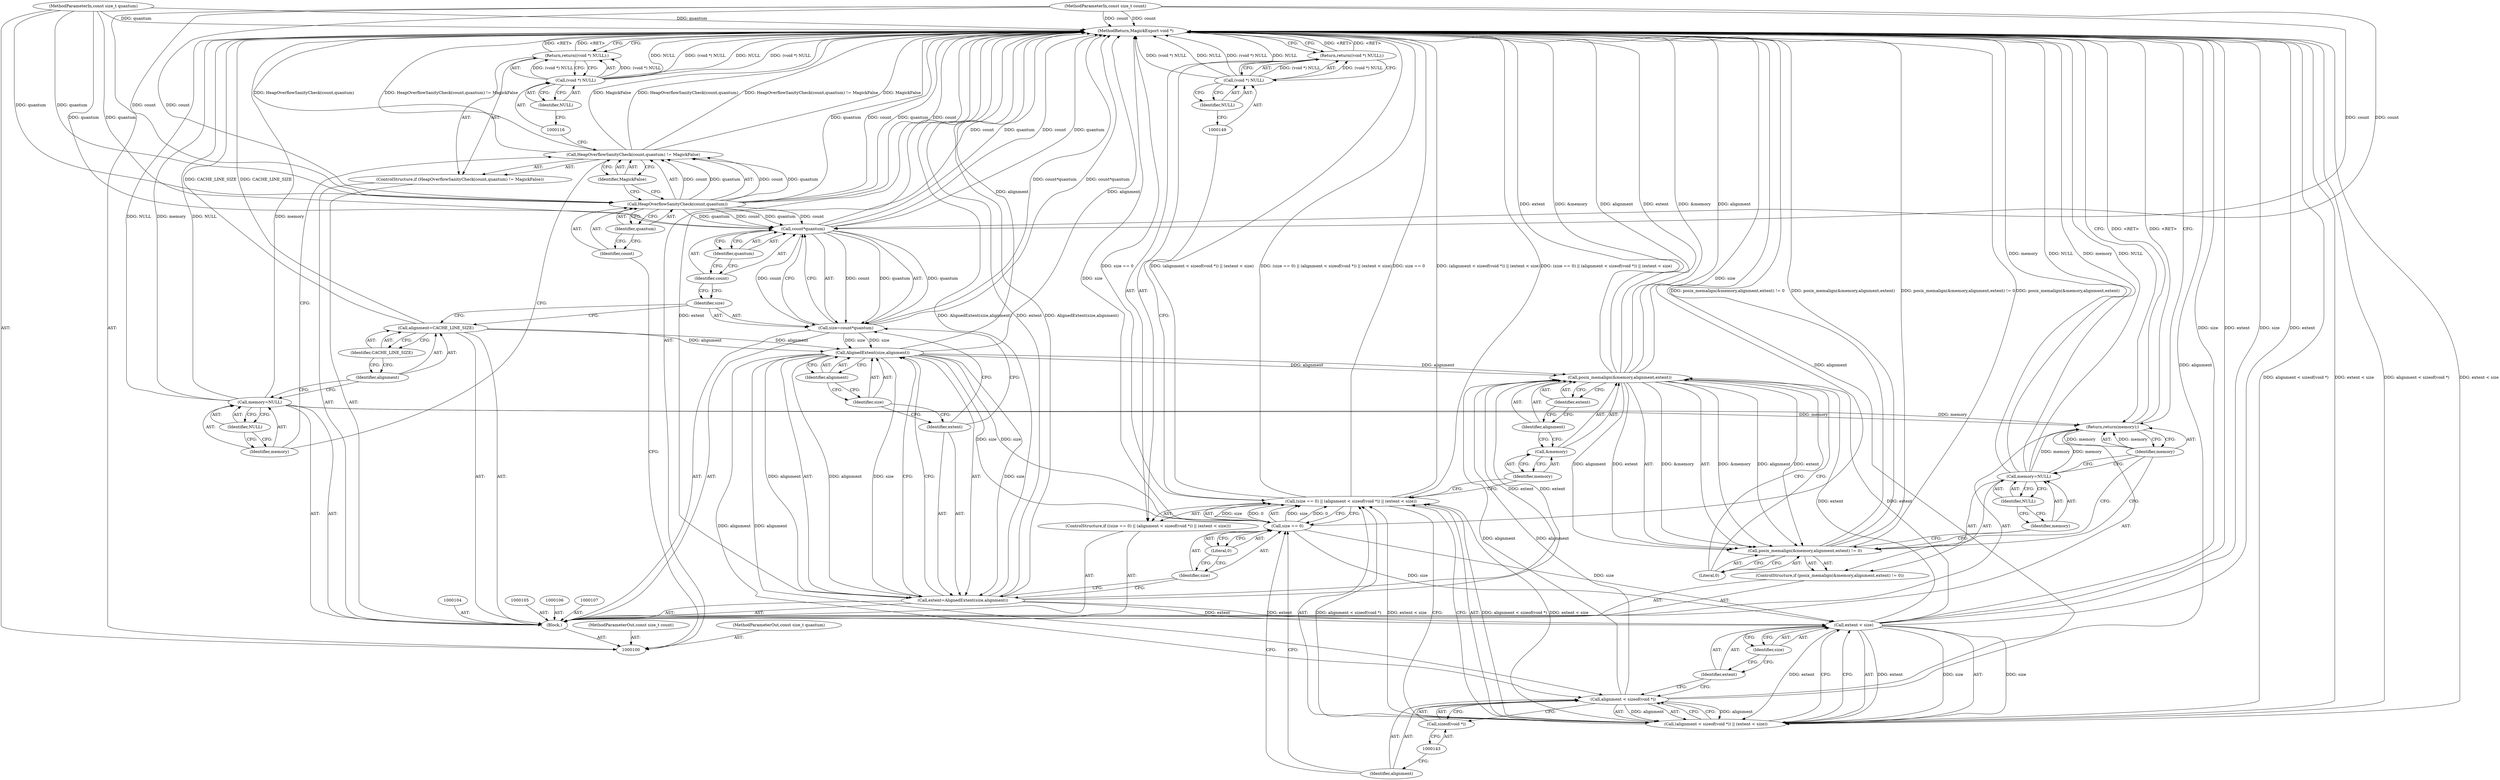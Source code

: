 digraph "0_ImageMagick_0474237508f39c4f783208123431815f1ededb76_3" {
"1000164" [label="(MethodReturn,MagickExport void *)"];
"1000101" [label="(MethodParameterIn,const size_t count)"];
"1000232" [label="(MethodParameterOut,const size_t count)"];
"1000102" [label="(MethodParameterIn,const size_t quantum)"];
"1000233" [label="(MethodParameterOut,const size_t quantum)"];
"1000108" [label="(ControlStructure,if (HeapOverflowSanityCheck(count,quantum) != MagickFalse))"];
"1000111" [label="(Identifier,count)"];
"1000112" [label="(Identifier,quantum)"];
"1000113" [label="(Identifier,MagickFalse)"];
"1000109" [label="(Call,HeapOverflowSanityCheck(count,quantum) != MagickFalse)"];
"1000110" [label="(Call,HeapOverflowSanityCheck(count,quantum))"];
"1000115" [label="(Call,(void *) NULL)"];
"1000117" [label="(Identifier,NULL)"];
"1000114" [label="(Return,return((void *) NULL);)"];
"1000120" [label="(Identifier,NULL)"];
"1000118" [label="(Call,memory=NULL)"];
"1000119" [label="(Identifier,memory)"];
"1000123" [label="(Identifier,CACHE_LINE_SIZE)"];
"1000121" [label="(Call,alignment=CACHE_LINE_SIZE)"];
"1000122" [label="(Identifier,alignment)"];
"1000128" [label="(Identifier,quantum)"];
"1000124" [label="(Call,size=count*quantum)"];
"1000125" [label="(Identifier,size)"];
"1000126" [label="(Call,count*quantum)"];
"1000127" [label="(Identifier,count)"];
"1000129" [label="(Call,extent=AlignedExtent(size,alignment))"];
"1000130" [label="(Identifier,extent)"];
"1000132" [label="(Identifier,size)"];
"1000133" [label="(Identifier,alignment)"];
"1000131" [label="(Call,AlignedExtent(size,alignment))"];
"1000103" [label="(Block,)"];
"1000138" [label="(Literal,0)"];
"1000134" [label="(ControlStructure,if ((size == 0) || (alignment < sizeof(void *)) || (extent < size)))"];
"1000139" [label="(Call,(alignment < sizeof(void *)) || (extent < size))"];
"1000140" [label="(Call,alignment < sizeof(void *))"];
"1000141" [label="(Identifier,alignment)"];
"1000142" [label="(Call,sizeof(void *))"];
"1000144" [label="(Call,extent < size)"];
"1000145" [label="(Identifier,extent)"];
"1000135" [label="(Call,(size == 0) || (alignment < sizeof(void *)) || (extent < size))"];
"1000146" [label="(Identifier,size)"];
"1000136" [label="(Call,size == 0)"];
"1000137" [label="(Identifier,size)"];
"1000148" [label="(Call,(void *) NULL)"];
"1000150" [label="(Identifier,NULL)"];
"1000147" [label="(Return,return((void *) NULL);)"];
"1000151" [label="(ControlStructure,if (posix_memalign(&memory,alignment,extent) != 0))"];
"1000154" [label="(Call,&memory)"];
"1000155" [label="(Identifier,memory)"];
"1000156" [label="(Identifier,alignment)"];
"1000157" [label="(Identifier,extent)"];
"1000158" [label="(Literal,0)"];
"1000152" [label="(Call,posix_memalign(&memory,alignment,extent) != 0)"];
"1000153" [label="(Call,posix_memalign(&memory,alignment,extent))"];
"1000161" [label="(Identifier,NULL)"];
"1000159" [label="(Call,memory=NULL)"];
"1000160" [label="(Identifier,memory)"];
"1000162" [label="(Return,return(memory);)"];
"1000163" [label="(Identifier,memory)"];
"1000164" -> "1000100"  [label="AST: "];
"1000164" -> "1000114"  [label="CFG: "];
"1000164" -> "1000147"  [label="CFG: "];
"1000164" -> "1000162"  [label="CFG: "];
"1000147" -> "1000164"  [label="DDG: <RET>"];
"1000162" -> "1000164"  [label="DDG: <RET>"];
"1000153" -> "1000164"  [label="DDG: extent"];
"1000153" -> "1000164"  [label="DDG: &memory"];
"1000153" -> "1000164"  [label="DDG: alignment"];
"1000159" -> "1000164"  [label="DDG: memory"];
"1000159" -> "1000164"  [label="DDG: NULL"];
"1000148" -> "1000164"  [label="DDG: (void *) NULL"];
"1000148" -> "1000164"  [label="DDG: NULL"];
"1000118" -> "1000164"  [label="DDG: memory"];
"1000118" -> "1000164"  [label="DDG: NULL"];
"1000144" -> "1000164"  [label="DDG: size"];
"1000144" -> "1000164"  [label="DDG: extent"];
"1000115" -> "1000164"  [label="DDG: NULL"];
"1000115" -> "1000164"  [label="DDG: (void *) NULL"];
"1000129" -> "1000164"  [label="DDG: extent"];
"1000129" -> "1000164"  [label="DDG: AlignedExtent(size,alignment)"];
"1000124" -> "1000164"  [label="DDG: count*quantum"];
"1000121" -> "1000164"  [label="DDG: CACHE_LINE_SIZE"];
"1000140" -> "1000164"  [label="DDG: alignment"];
"1000135" -> "1000164"  [label="DDG: (alignment < sizeof(void *)) || (extent < size)"];
"1000135" -> "1000164"  [label="DDG: (size == 0) || (alignment < sizeof(void *)) || (extent < size)"];
"1000135" -> "1000164"  [label="DDG: size == 0"];
"1000139" -> "1000164"  [label="DDG: alignment < sizeof(void *)"];
"1000139" -> "1000164"  [label="DDG: extent < size"];
"1000152" -> "1000164"  [label="DDG: posix_memalign(&memory,alignment,extent) != 0"];
"1000152" -> "1000164"  [label="DDG: posix_memalign(&memory,alignment,extent)"];
"1000126" -> "1000164"  [label="DDG: count"];
"1000126" -> "1000164"  [label="DDG: quantum"];
"1000131" -> "1000164"  [label="DDG: alignment"];
"1000102" -> "1000164"  [label="DDG: quantum"];
"1000110" -> "1000164"  [label="DDG: quantum"];
"1000110" -> "1000164"  [label="DDG: count"];
"1000109" -> "1000164"  [label="DDG: MagickFalse"];
"1000109" -> "1000164"  [label="DDG: HeapOverflowSanityCheck(count,quantum)"];
"1000109" -> "1000164"  [label="DDG: HeapOverflowSanityCheck(count,quantum) != MagickFalse"];
"1000101" -> "1000164"  [label="DDG: count"];
"1000136" -> "1000164"  [label="DDG: size"];
"1000114" -> "1000164"  [label="DDG: <RET>"];
"1000101" -> "1000100"  [label="AST: "];
"1000101" -> "1000164"  [label="DDG: count"];
"1000101" -> "1000110"  [label="DDG: count"];
"1000101" -> "1000126"  [label="DDG: count"];
"1000232" -> "1000100"  [label="AST: "];
"1000102" -> "1000100"  [label="AST: "];
"1000102" -> "1000164"  [label="DDG: quantum"];
"1000102" -> "1000110"  [label="DDG: quantum"];
"1000102" -> "1000126"  [label="DDG: quantum"];
"1000233" -> "1000100"  [label="AST: "];
"1000108" -> "1000103"  [label="AST: "];
"1000109" -> "1000108"  [label="AST: "];
"1000114" -> "1000108"  [label="AST: "];
"1000111" -> "1000110"  [label="AST: "];
"1000111" -> "1000100"  [label="CFG: "];
"1000112" -> "1000111"  [label="CFG: "];
"1000112" -> "1000110"  [label="AST: "];
"1000112" -> "1000111"  [label="CFG: "];
"1000110" -> "1000112"  [label="CFG: "];
"1000113" -> "1000109"  [label="AST: "];
"1000113" -> "1000110"  [label="CFG: "];
"1000109" -> "1000113"  [label="CFG: "];
"1000109" -> "1000108"  [label="AST: "];
"1000109" -> "1000113"  [label="CFG: "];
"1000110" -> "1000109"  [label="AST: "];
"1000113" -> "1000109"  [label="AST: "];
"1000116" -> "1000109"  [label="CFG: "];
"1000119" -> "1000109"  [label="CFG: "];
"1000109" -> "1000164"  [label="DDG: MagickFalse"];
"1000109" -> "1000164"  [label="DDG: HeapOverflowSanityCheck(count,quantum)"];
"1000109" -> "1000164"  [label="DDG: HeapOverflowSanityCheck(count,quantum) != MagickFalse"];
"1000110" -> "1000109"  [label="DDG: count"];
"1000110" -> "1000109"  [label="DDG: quantum"];
"1000110" -> "1000109"  [label="AST: "];
"1000110" -> "1000112"  [label="CFG: "];
"1000111" -> "1000110"  [label="AST: "];
"1000112" -> "1000110"  [label="AST: "];
"1000113" -> "1000110"  [label="CFG: "];
"1000110" -> "1000164"  [label="DDG: quantum"];
"1000110" -> "1000164"  [label="DDG: count"];
"1000110" -> "1000109"  [label="DDG: count"];
"1000110" -> "1000109"  [label="DDG: quantum"];
"1000101" -> "1000110"  [label="DDG: count"];
"1000102" -> "1000110"  [label="DDG: quantum"];
"1000110" -> "1000126"  [label="DDG: count"];
"1000110" -> "1000126"  [label="DDG: quantum"];
"1000115" -> "1000114"  [label="AST: "];
"1000115" -> "1000117"  [label="CFG: "];
"1000116" -> "1000115"  [label="AST: "];
"1000117" -> "1000115"  [label="AST: "];
"1000114" -> "1000115"  [label="CFG: "];
"1000115" -> "1000164"  [label="DDG: NULL"];
"1000115" -> "1000164"  [label="DDG: (void *) NULL"];
"1000115" -> "1000114"  [label="DDG: (void *) NULL"];
"1000117" -> "1000115"  [label="AST: "];
"1000117" -> "1000116"  [label="CFG: "];
"1000115" -> "1000117"  [label="CFG: "];
"1000114" -> "1000108"  [label="AST: "];
"1000114" -> "1000115"  [label="CFG: "];
"1000115" -> "1000114"  [label="AST: "];
"1000164" -> "1000114"  [label="CFG: "];
"1000114" -> "1000164"  [label="DDG: <RET>"];
"1000115" -> "1000114"  [label="DDG: (void *) NULL"];
"1000120" -> "1000118"  [label="AST: "];
"1000120" -> "1000119"  [label="CFG: "];
"1000118" -> "1000120"  [label="CFG: "];
"1000118" -> "1000103"  [label="AST: "];
"1000118" -> "1000120"  [label="CFG: "];
"1000119" -> "1000118"  [label="AST: "];
"1000120" -> "1000118"  [label="AST: "];
"1000122" -> "1000118"  [label="CFG: "];
"1000118" -> "1000164"  [label="DDG: memory"];
"1000118" -> "1000164"  [label="DDG: NULL"];
"1000118" -> "1000162"  [label="DDG: memory"];
"1000119" -> "1000118"  [label="AST: "];
"1000119" -> "1000109"  [label="CFG: "];
"1000120" -> "1000119"  [label="CFG: "];
"1000123" -> "1000121"  [label="AST: "];
"1000123" -> "1000122"  [label="CFG: "];
"1000121" -> "1000123"  [label="CFG: "];
"1000121" -> "1000103"  [label="AST: "];
"1000121" -> "1000123"  [label="CFG: "];
"1000122" -> "1000121"  [label="AST: "];
"1000123" -> "1000121"  [label="AST: "];
"1000125" -> "1000121"  [label="CFG: "];
"1000121" -> "1000164"  [label="DDG: CACHE_LINE_SIZE"];
"1000121" -> "1000131"  [label="DDG: alignment"];
"1000122" -> "1000121"  [label="AST: "];
"1000122" -> "1000118"  [label="CFG: "];
"1000123" -> "1000122"  [label="CFG: "];
"1000128" -> "1000126"  [label="AST: "];
"1000128" -> "1000127"  [label="CFG: "];
"1000126" -> "1000128"  [label="CFG: "];
"1000124" -> "1000103"  [label="AST: "];
"1000124" -> "1000126"  [label="CFG: "];
"1000125" -> "1000124"  [label="AST: "];
"1000126" -> "1000124"  [label="AST: "];
"1000130" -> "1000124"  [label="CFG: "];
"1000124" -> "1000164"  [label="DDG: count*quantum"];
"1000126" -> "1000124"  [label="DDG: count"];
"1000126" -> "1000124"  [label="DDG: quantum"];
"1000124" -> "1000131"  [label="DDG: size"];
"1000125" -> "1000124"  [label="AST: "];
"1000125" -> "1000121"  [label="CFG: "];
"1000127" -> "1000125"  [label="CFG: "];
"1000126" -> "1000124"  [label="AST: "];
"1000126" -> "1000128"  [label="CFG: "];
"1000127" -> "1000126"  [label="AST: "];
"1000128" -> "1000126"  [label="AST: "];
"1000124" -> "1000126"  [label="CFG: "];
"1000126" -> "1000164"  [label="DDG: count"];
"1000126" -> "1000164"  [label="DDG: quantum"];
"1000126" -> "1000124"  [label="DDG: count"];
"1000126" -> "1000124"  [label="DDG: quantum"];
"1000110" -> "1000126"  [label="DDG: count"];
"1000110" -> "1000126"  [label="DDG: quantum"];
"1000101" -> "1000126"  [label="DDG: count"];
"1000102" -> "1000126"  [label="DDG: quantum"];
"1000127" -> "1000126"  [label="AST: "];
"1000127" -> "1000125"  [label="CFG: "];
"1000128" -> "1000127"  [label="CFG: "];
"1000129" -> "1000103"  [label="AST: "];
"1000129" -> "1000131"  [label="CFG: "];
"1000130" -> "1000129"  [label="AST: "];
"1000131" -> "1000129"  [label="AST: "];
"1000137" -> "1000129"  [label="CFG: "];
"1000129" -> "1000164"  [label="DDG: extent"];
"1000129" -> "1000164"  [label="DDG: AlignedExtent(size,alignment)"];
"1000131" -> "1000129"  [label="DDG: size"];
"1000131" -> "1000129"  [label="DDG: alignment"];
"1000129" -> "1000144"  [label="DDG: extent"];
"1000129" -> "1000153"  [label="DDG: extent"];
"1000130" -> "1000129"  [label="AST: "];
"1000130" -> "1000124"  [label="CFG: "];
"1000132" -> "1000130"  [label="CFG: "];
"1000132" -> "1000131"  [label="AST: "];
"1000132" -> "1000130"  [label="CFG: "];
"1000133" -> "1000132"  [label="CFG: "];
"1000133" -> "1000131"  [label="AST: "];
"1000133" -> "1000132"  [label="CFG: "];
"1000131" -> "1000133"  [label="CFG: "];
"1000131" -> "1000129"  [label="AST: "];
"1000131" -> "1000133"  [label="CFG: "];
"1000132" -> "1000131"  [label="AST: "];
"1000133" -> "1000131"  [label="AST: "];
"1000129" -> "1000131"  [label="CFG: "];
"1000131" -> "1000164"  [label="DDG: alignment"];
"1000131" -> "1000129"  [label="DDG: size"];
"1000131" -> "1000129"  [label="DDG: alignment"];
"1000124" -> "1000131"  [label="DDG: size"];
"1000121" -> "1000131"  [label="DDG: alignment"];
"1000131" -> "1000136"  [label="DDG: size"];
"1000131" -> "1000140"  [label="DDG: alignment"];
"1000131" -> "1000153"  [label="DDG: alignment"];
"1000103" -> "1000100"  [label="AST: "];
"1000104" -> "1000103"  [label="AST: "];
"1000105" -> "1000103"  [label="AST: "];
"1000106" -> "1000103"  [label="AST: "];
"1000107" -> "1000103"  [label="AST: "];
"1000108" -> "1000103"  [label="AST: "];
"1000118" -> "1000103"  [label="AST: "];
"1000121" -> "1000103"  [label="AST: "];
"1000124" -> "1000103"  [label="AST: "];
"1000129" -> "1000103"  [label="AST: "];
"1000134" -> "1000103"  [label="AST: "];
"1000151" -> "1000103"  [label="AST: "];
"1000162" -> "1000103"  [label="AST: "];
"1000138" -> "1000136"  [label="AST: "];
"1000138" -> "1000137"  [label="CFG: "];
"1000136" -> "1000138"  [label="CFG: "];
"1000134" -> "1000103"  [label="AST: "];
"1000135" -> "1000134"  [label="AST: "];
"1000147" -> "1000134"  [label="AST: "];
"1000139" -> "1000135"  [label="AST: "];
"1000139" -> "1000140"  [label="CFG: "];
"1000139" -> "1000144"  [label="CFG: "];
"1000140" -> "1000139"  [label="AST: "];
"1000144" -> "1000139"  [label="AST: "];
"1000135" -> "1000139"  [label="CFG: "];
"1000139" -> "1000164"  [label="DDG: alignment < sizeof(void *)"];
"1000139" -> "1000164"  [label="DDG: extent < size"];
"1000139" -> "1000135"  [label="DDG: alignment < sizeof(void *)"];
"1000139" -> "1000135"  [label="DDG: extent < size"];
"1000140" -> "1000139"  [label="DDG: alignment"];
"1000144" -> "1000139"  [label="DDG: extent"];
"1000144" -> "1000139"  [label="DDG: size"];
"1000140" -> "1000139"  [label="AST: "];
"1000140" -> "1000142"  [label="CFG: "];
"1000141" -> "1000140"  [label="AST: "];
"1000142" -> "1000140"  [label="AST: "];
"1000145" -> "1000140"  [label="CFG: "];
"1000139" -> "1000140"  [label="CFG: "];
"1000140" -> "1000164"  [label="DDG: alignment"];
"1000140" -> "1000139"  [label="DDG: alignment"];
"1000131" -> "1000140"  [label="DDG: alignment"];
"1000140" -> "1000153"  [label="DDG: alignment"];
"1000141" -> "1000140"  [label="AST: "];
"1000141" -> "1000136"  [label="CFG: "];
"1000143" -> "1000141"  [label="CFG: "];
"1000142" -> "1000140"  [label="AST: "];
"1000142" -> "1000143"  [label="CFG: "];
"1000143" -> "1000142"  [label="AST: "];
"1000140" -> "1000142"  [label="CFG: "];
"1000144" -> "1000139"  [label="AST: "];
"1000144" -> "1000146"  [label="CFG: "];
"1000145" -> "1000144"  [label="AST: "];
"1000146" -> "1000144"  [label="AST: "];
"1000139" -> "1000144"  [label="CFG: "];
"1000144" -> "1000164"  [label="DDG: size"];
"1000144" -> "1000164"  [label="DDG: extent"];
"1000144" -> "1000139"  [label="DDG: extent"];
"1000144" -> "1000139"  [label="DDG: size"];
"1000129" -> "1000144"  [label="DDG: extent"];
"1000136" -> "1000144"  [label="DDG: size"];
"1000144" -> "1000153"  [label="DDG: extent"];
"1000145" -> "1000144"  [label="AST: "];
"1000145" -> "1000140"  [label="CFG: "];
"1000146" -> "1000145"  [label="CFG: "];
"1000135" -> "1000134"  [label="AST: "];
"1000135" -> "1000136"  [label="CFG: "];
"1000135" -> "1000139"  [label="CFG: "];
"1000136" -> "1000135"  [label="AST: "];
"1000139" -> "1000135"  [label="AST: "];
"1000149" -> "1000135"  [label="CFG: "];
"1000155" -> "1000135"  [label="CFG: "];
"1000135" -> "1000164"  [label="DDG: (alignment < sizeof(void *)) || (extent < size)"];
"1000135" -> "1000164"  [label="DDG: (size == 0) || (alignment < sizeof(void *)) || (extent < size)"];
"1000135" -> "1000164"  [label="DDG: size == 0"];
"1000136" -> "1000135"  [label="DDG: size"];
"1000136" -> "1000135"  [label="DDG: 0"];
"1000139" -> "1000135"  [label="DDG: alignment < sizeof(void *)"];
"1000139" -> "1000135"  [label="DDG: extent < size"];
"1000146" -> "1000144"  [label="AST: "];
"1000146" -> "1000145"  [label="CFG: "];
"1000144" -> "1000146"  [label="CFG: "];
"1000136" -> "1000135"  [label="AST: "];
"1000136" -> "1000138"  [label="CFG: "];
"1000137" -> "1000136"  [label="AST: "];
"1000138" -> "1000136"  [label="AST: "];
"1000141" -> "1000136"  [label="CFG: "];
"1000135" -> "1000136"  [label="CFG: "];
"1000136" -> "1000164"  [label="DDG: size"];
"1000136" -> "1000135"  [label="DDG: size"];
"1000136" -> "1000135"  [label="DDG: 0"];
"1000131" -> "1000136"  [label="DDG: size"];
"1000136" -> "1000144"  [label="DDG: size"];
"1000137" -> "1000136"  [label="AST: "];
"1000137" -> "1000129"  [label="CFG: "];
"1000138" -> "1000137"  [label="CFG: "];
"1000148" -> "1000147"  [label="AST: "];
"1000148" -> "1000150"  [label="CFG: "];
"1000149" -> "1000148"  [label="AST: "];
"1000150" -> "1000148"  [label="AST: "];
"1000147" -> "1000148"  [label="CFG: "];
"1000148" -> "1000164"  [label="DDG: (void *) NULL"];
"1000148" -> "1000164"  [label="DDG: NULL"];
"1000148" -> "1000147"  [label="DDG: (void *) NULL"];
"1000150" -> "1000148"  [label="AST: "];
"1000150" -> "1000149"  [label="CFG: "];
"1000148" -> "1000150"  [label="CFG: "];
"1000147" -> "1000134"  [label="AST: "];
"1000147" -> "1000148"  [label="CFG: "];
"1000148" -> "1000147"  [label="AST: "];
"1000164" -> "1000147"  [label="CFG: "];
"1000147" -> "1000164"  [label="DDG: <RET>"];
"1000148" -> "1000147"  [label="DDG: (void *) NULL"];
"1000151" -> "1000103"  [label="AST: "];
"1000152" -> "1000151"  [label="AST: "];
"1000159" -> "1000151"  [label="AST: "];
"1000154" -> "1000153"  [label="AST: "];
"1000154" -> "1000155"  [label="CFG: "];
"1000155" -> "1000154"  [label="AST: "];
"1000156" -> "1000154"  [label="CFG: "];
"1000155" -> "1000154"  [label="AST: "];
"1000155" -> "1000135"  [label="CFG: "];
"1000154" -> "1000155"  [label="CFG: "];
"1000156" -> "1000153"  [label="AST: "];
"1000156" -> "1000154"  [label="CFG: "];
"1000157" -> "1000156"  [label="CFG: "];
"1000157" -> "1000153"  [label="AST: "];
"1000157" -> "1000156"  [label="CFG: "];
"1000153" -> "1000157"  [label="CFG: "];
"1000158" -> "1000152"  [label="AST: "];
"1000158" -> "1000153"  [label="CFG: "];
"1000152" -> "1000158"  [label="CFG: "];
"1000152" -> "1000151"  [label="AST: "];
"1000152" -> "1000158"  [label="CFG: "];
"1000153" -> "1000152"  [label="AST: "];
"1000158" -> "1000152"  [label="AST: "];
"1000160" -> "1000152"  [label="CFG: "];
"1000163" -> "1000152"  [label="CFG: "];
"1000152" -> "1000164"  [label="DDG: posix_memalign(&memory,alignment,extent) != 0"];
"1000152" -> "1000164"  [label="DDG: posix_memalign(&memory,alignment,extent)"];
"1000153" -> "1000152"  [label="DDG: &memory"];
"1000153" -> "1000152"  [label="DDG: alignment"];
"1000153" -> "1000152"  [label="DDG: extent"];
"1000153" -> "1000152"  [label="AST: "];
"1000153" -> "1000157"  [label="CFG: "];
"1000154" -> "1000153"  [label="AST: "];
"1000156" -> "1000153"  [label="AST: "];
"1000157" -> "1000153"  [label="AST: "];
"1000158" -> "1000153"  [label="CFG: "];
"1000153" -> "1000164"  [label="DDG: extent"];
"1000153" -> "1000164"  [label="DDG: &memory"];
"1000153" -> "1000164"  [label="DDG: alignment"];
"1000153" -> "1000152"  [label="DDG: &memory"];
"1000153" -> "1000152"  [label="DDG: alignment"];
"1000153" -> "1000152"  [label="DDG: extent"];
"1000140" -> "1000153"  [label="DDG: alignment"];
"1000131" -> "1000153"  [label="DDG: alignment"];
"1000129" -> "1000153"  [label="DDG: extent"];
"1000144" -> "1000153"  [label="DDG: extent"];
"1000161" -> "1000159"  [label="AST: "];
"1000161" -> "1000160"  [label="CFG: "];
"1000159" -> "1000161"  [label="CFG: "];
"1000159" -> "1000151"  [label="AST: "];
"1000159" -> "1000161"  [label="CFG: "];
"1000160" -> "1000159"  [label="AST: "];
"1000161" -> "1000159"  [label="AST: "];
"1000163" -> "1000159"  [label="CFG: "];
"1000159" -> "1000164"  [label="DDG: memory"];
"1000159" -> "1000164"  [label="DDG: NULL"];
"1000159" -> "1000162"  [label="DDG: memory"];
"1000160" -> "1000159"  [label="AST: "];
"1000160" -> "1000152"  [label="CFG: "];
"1000161" -> "1000160"  [label="CFG: "];
"1000162" -> "1000103"  [label="AST: "];
"1000162" -> "1000163"  [label="CFG: "];
"1000163" -> "1000162"  [label="AST: "];
"1000164" -> "1000162"  [label="CFG: "];
"1000162" -> "1000164"  [label="DDG: <RET>"];
"1000163" -> "1000162"  [label="DDG: memory"];
"1000159" -> "1000162"  [label="DDG: memory"];
"1000118" -> "1000162"  [label="DDG: memory"];
"1000163" -> "1000162"  [label="AST: "];
"1000163" -> "1000159"  [label="CFG: "];
"1000163" -> "1000152"  [label="CFG: "];
"1000162" -> "1000163"  [label="CFG: "];
"1000163" -> "1000162"  [label="DDG: memory"];
}
